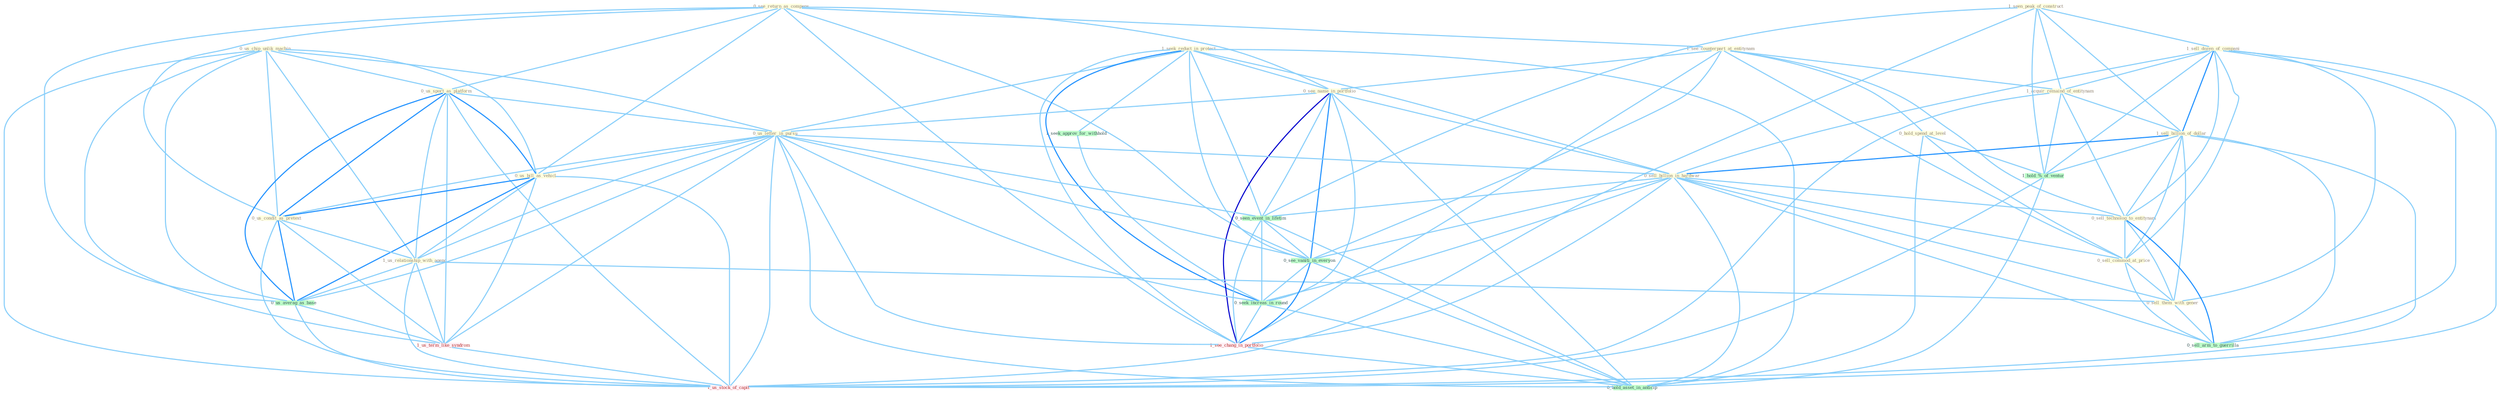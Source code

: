 Graph G{ 
    node
    [shape=polygon,style=filled,width=.5,height=.06,color="#BDFCC9",fixedsize=true,fontsize=4,
    fontcolor="#2f4f4f"];
    {node
    [color="#ffffe0", fontcolor="#8b7d6b"] "0_see_return_as_compens " "1_see_counterpart_at_entitynam " "0_us_chip_unlik_machin " "1_seen_peak_of_construct " "1_seek_reduct_in_protect " "0_us_sport_as_platform " "0_see_name_in_portfolio " "0_us_letter_in_pursu " "0_us_bill_as_vehicl " "0_us_condit_as_pretext " "1_us_relationship_with_agenc " "0_hold_spend_at_level " "1_sell_dozen_of_compani " "1_acquir_remaind_of_entitynam " "1_sell_billion_of_dollar " "0_sell_billion_in_hardwar " "0_sell_technolog_to_entitynam " "0_sell_commod_at_price " "0_sell_them_with_gener "}
{node [color="#fff0f5", fontcolor="#b22222"] "1_us_term_like_syndrom " "1_us_stock_of_capit " "1_see_chang_in_portfolio "}
edge [color="#B0E2FF"];

	"0_see_return_as_compens " -- "1_see_counterpart_at_entitynam " [w="1", color="#87cefa" ];
	"0_see_return_as_compens " -- "0_us_sport_as_platform " [w="1", color="#87cefa" ];
	"0_see_return_as_compens " -- "0_see_name_in_portfolio " [w="1", color="#87cefa" ];
	"0_see_return_as_compens " -- "0_us_bill_as_vehicl " [w="1", color="#87cefa" ];
	"0_see_return_as_compens " -- "0_us_condit_as_pretext " [w="1", color="#87cefa" ];
	"0_see_return_as_compens " -- "0_us_averag_as_base " [w="1", color="#87cefa" ];
	"0_see_return_as_compens " -- "0_see_vaniti_in_everyon " [w="1", color="#87cefa" ];
	"0_see_return_as_compens " -- "1_see_chang_in_portfolio " [w="1", color="#87cefa" ];
	"1_see_counterpart_at_entitynam " -- "0_see_name_in_portfolio " [w="1", color="#87cefa" ];
	"1_see_counterpart_at_entitynam " -- "0_hold_spend_at_level " [w="1", color="#87cefa" ];
	"1_see_counterpart_at_entitynam " -- "1_acquir_remaind_of_entitynam " [w="1", color="#87cefa" ];
	"1_see_counterpart_at_entitynam " -- "0_sell_technolog_to_entitynam " [w="1", color="#87cefa" ];
	"1_see_counterpart_at_entitynam " -- "0_sell_commod_at_price " [w="1", color="#87cefa" ];
	"1_see_counterpart_at_entitynam " -- "0_see_vaniti_in_everyon " [w="1", color="#87cefa" ];
	"1_see_counterpart_at_entitynam " -- "1_see_chang_in_portfolio " [w="1", color="#87cefa" ];
	"0_us_chip_unlik_machin " -- "0_us_sport_as_platform " [w="1", color="#87cefa" ];
	"0_us_chip_unlik_machin " -- "0_us_letter_in_pursu " [w="1", color="#87cefa" ];
	"0_us_chip_unlik_machin " -- "0_us_bill_as_vehicl " [w="1", color="#87cefa" ];
	"0_us_chip_unlik_machin " -- "0_us_condit_as_pretext " [w="1", color="#87cefa" ];
	"0_us_chip_unlik_machin " -- "1_us_relationship_with_agenc " [w="1", color="#87cefa" ];
	"0_us_chip_unlik_machin " -- "0_us_averag_as_base " [w="1", color="#87cefa" ];
	"0_us_chip_unlik_machin " -- "1_us_term_like_syndrom " [w="1", color="#87cefa" ];
	"0_us_chip_unlik_machin " -- "1_us_stock_of_capit " [w="1", color="#87cefa" ];
	"1_seen_peak_of_construct " -- "1_sell_dozen_of_compani " [w="1", color="#87cefa" ];
	"1_seen_peak_of_construct " -- "1_acquir_remaind_of_entitynam " [w="1", color="#87cefa" ];
	"1_seen_peak_of_construct " -- "1_sell_billion_of_dollar " [w="1", color="#87cefa" ];
	"1_seen_peak_of_construct " -- "0_seen_event_in_lifetim " [w="1", color="#87cefa" ];
	"1_seen_peak_of_construct " -- "1_hold_%_of_ventur " [w="1", color="#87cefa" ];
	"1_seen_peak_of_construct " -- "1_us_stock_of_capit " [w="1", color="#87cefa" ];
	"1_seek_reduct_in_protect " -- "0_see_name_in_portfolio " [w="1", color="#87cefa" ];
	"1_seek_reduct_in_protect " -- "0_us_letter_in_pursu " [w="1", color="#87cefa" ];
	"1_seek_reduct_in_protect " -- "0_sell_billion_in_hardwar " [w="1", color="#87cefa" ];
	"1_seek_reduct_in_protect " -- "0_seen_event_in_lifetim " [w="1", color="#87cefa" ];
	"1_seek_reduct_in_protect " -- "1_seek_approv_for_withhold " [w="1", color="#87cefa" ];
	"1_seek_reduct_in_protect " -- "0_see_vaniti_in_everyon " [w="1", color="#87cefa" ];
	"1_seek_reduct_in_protect " -- "0_seek_increas_in_round " [w="2", color="#1e90ff" , len=0.8];
	"1_seek_reduct_in_protect " -- "1_see_chang_in_portfolio " [w="1", color="#87cefa" ];
	"1_seek_reduct_in_protect " -- "0_hold_asset_in_anticip " [w="1", color="#87cefa" ];
	"0_us_sport_as_platform " -- "0_us_letter_in_pursu " [w="1", color="#87cefa" ];
	"0_us_sport_as_platform " -- "0_us_bill_as_vehicl " [w="2", color="#1e90ff" , len=0.8];
	"0_us_sport_as_platform " -- "0_us_condit_as_pretext " [w="2", color="#1e90ff" , len=0.8];
	"0_us_sport_as_platform " -- "1_us_relationship_with_agenc " [w="1", color="#87cefa" ];
	"0_us_sport_as_platform " -- "0_us_averag_as_base " [w="2", color="#1e90ff" , len=0.8];
	"0_us_sport_as_platform " -- "1_us_term_like_syndrom " [w="1", color="#87cefa" ];
	"0_us_sport_as_platform " -- "1_us_stock_of_capit " [w="1", color="#87cefa" ];
	"0_see_name_in_portfolio " -- "0_us_letter_in_pursu " [w="1", color="#87cefa" ];
	"0_see_name_in_portfolio " -- "0_sell_billion_in_hardwar " [w="1", color="#87cefa" ];
	"0_see_name_in_portfolio " -- "0_seen_event_in_lifetim " [w="1", color="#87cefa" ];
	"0_see_name_in_portfolio " -- "0_see_vaniti_in_everyon " [w="2", color="#1e90ff" , len=0.8];
	"0_see_name_in_portfolio " -- "0_seek_increas_in_round " [w="1", color="#87cefa" ];
	"0_see_name_in_portfolio " -- "1_see_chang_in_portfolio " [w="3", color="#0000cd" , len=0.6];
	"0_see_name_in_portfolio " -- "0_hold_asset_in_anticip " [w="1", color="#87cefa" ];
	"0_us_letter_in_pursu " -- "0_us_bill_as_vehicl " [w="1", color="#87cefa" ];
	"0_us_letter_in_pursu " -- "0_us_condit_as_pretext " [w="1", color="#87cefa" ];
	"0_us_letter_in_pursu " -- "1_us_relationship_with_agenc " [w="1", color="#87cefa" ];
	"0_us_letter_in_pursu " -- "0_sell_billion_in_hardwar " [w="1", color="#87cefa" ];
	"0_us_letter_in_pursu " -- "0_seen_event_in_lifetim " [w="1", color="#87cefa" ];
	"0_us_letter_in_pursu " -- "0_us_averag_as_base " [w="1", color="#87cefa" ];
	"0_us_letter_in_pursu " -- "1_us_term_like_syndrom " [w="1", color="#87cefa" ];
	"0_us_letter_in_pursu " -- "0_see_vaniti_in_everyon " [w="1", color="#87cefa" ];
	"0_us_letter_in_pursu " -- "0_seek_increas_in_round " [w="1", color="#87cefa" ];
	"0_us_letter_in_pursu " -- "1_us_stock_of_capit " [w="1", color="#87cefa" ];
	"0_us_letter_in_pursu " -- "1_see_chang_in_portfolio " [w="1", color="#87cefa" ];
	"0_us_letter_in_pursu " -- "0_hold_asset_in_anticip " [w="1", color="#87cefa" ];
	"0_us_bill_as_vehicl " -- "0_us_condit_as_pretext " [w="2", color="#1e90ff" , len=0.8];
	"0_us_bill_as_vehicl " -- "1_us_relationship_with_agenc " [w="1", color="#87cefa" ];
	"0_us_bill_as_vehicl " -- "0_us_averag_as_base " [w="2", color="#1e90ff" , len=0.8];
	"0_us_bill_as_vehicl " -- "1_us_term_like_syndrom " [w="1", color="#87cefa" ];
	"0_us_bill_as_vehicl " -- "1_us_stock_of_capit " [w="1", color="#87cefa" ];
	"0_us_condit_as_pretext " -- "1_us_relationship_with_agenc " [w="1", color="#87cefa" ];
	"0_us_condit_as_pretext " -- "0_us_averag_as_base " [w="2", color="#1e90ff" , len=0.8];
	"0_us_condit_as_pretext " -- "1_us_term_like_syndrom " [w="1", color="#87cefa" ];
	"0_us_condit_as_pretext " -- "1_us_stock_of_capit " [w="1", color="#87cefa" ];
	"1_us_relationship_with_agenc " -- "0_sell_them_with_gener " [w="1", color="#87cefa" ];
	"1_us_relationship_with_agenc " -- "0_us_averag_as_base " [w="1", color="#87cefa" ];
	"1_us_relationship_with_agenc " -- "1_us_term_like_syndrom " [w="1", color="#87cefa" ];
	"1_us_relationship_with_agenc " -- "1_us_stock_of_capit " [w="1", color="#87cefa" ];
	"0_hold_spend_at_level " -- "0_sell_commod_at_price " [w="1", color="#87cefa" ];
	"0_hold_spend_at_level " -- "1_hold_%_of_ventur " [w="1", color="#87cefa" ];
	"0_hold_spend_at_level " -- "0_hold_asset_in_anticip " [w="1", color="#87cefa" ];
	"1_sell_dozen_of_compani " -- "1_acquir_remaind_of_entitynam " [w="1", color="#87cefa" ];
	"1_sell_dozen_of_compani " -- "1_sell_billion_of_dollar " [w="2", color="#1e90ff" , len=0.8];
	"1_sell_dozen_of_compani " -- "0_sell_billion_in_hardwar " [w="1", color="#87cefa" ];
	"1_sell_dozen_of_compani " -- "0_sell_technolog_to_entitynam " [w="1", color="#87cefa" ];
	"1_sell_dozen_of_compani " -- "0_sell_commod_at_price " [w="1", color="#87cefa" ];
	"1_sell_dozen_of_compani " -- "0_sell_them_with_gener " [w="1", color="#87cefa" ];
	"1_sell_dozen_of_compani " -- "1_hold_%_of_ventur " [w="1", color="#87cefa" ];
	"1_sell_dozen_of_compani " -- "0_sell_arm_to_guerrilla " [w="1", color="#87cefa" ];
	"1_sell_dozen_of_compani " -- "1_us_stock_of_capit " [w="1", color="#87cefa" ];
	"1_acquir_remaind_of_entitynam " -- "1_sell_billion_of_dollar " [w="1", color="#87cefa" ];
	"1_acquir_remaind_of_entitynam " -- "0_sell_technolog_to_entitynam " [w="1", color="#87cefa" ];
	"1_acquir_remaind_of_entitynam " -- "1_hold_%_of_ventur " [w="1", color="#87cefa" ];
	"1_acquir_remaind_of_entitynam " -- "1_us_stock_of_capit " [w="1", color="#87cefa" ];
	"1_sell_billion_of_dollar " -- "0_sell_billion_in_hardwar " [w="2", color="#1e90ff" , len=0.8];
	"1_sell_billion_of_dollar " -- "0_sell_technolog_to_entitynam " [w="1", color="#87cefa" ];
	"1_sell_billion_of_dollar " -- "0_sell_commod_at_price " [w="1", color="#87cefa" ];
	"1_sell_billion_of_dollar " -- "0_sell_them_with_gener " [w="1", color="#87cefa" ];
	"1_sell_billion_of_dollar " -- "1_hold_%_of_ventur " [w="1", color="#87cefa" ];
	"1_sell_billion_of_dollar " -- "0_sell_arm_to_guerrilla " [w="1", color="#87cefa" ];
	"1_sell_billion_of_dollar " -- "1_us_stock_of_capit " [w="1", color="#87cefa" ];
	"0_sell_billion_in_hardwar " -- "0_sell_technolog_to_entitynam " [w="1", color="#87cefa" ];
	"0_sell_billion_in_hardwar " -- "0_sell_commod_at_price " [w="1", color="#87cefa" ];
	"0_sell_billion_in_hardwar " -- "0_sell_them_with_gener " [w="1", color="#87cefa" ];
	"0_sell_billion_in_hardwar " -- "0_seen_event_in_lifetim " [w="1", color="#87cefa" ];
	"0_sell_billion_in_hardwar " -- "0_see_vaniti_in_everyon " [w="1", color="#87cefa" ];
	"0_sell_billion_in_hardwar " -- "0_sell_arm_to_guerrilla " [w="1", color="#87cefa" ];
	"0_sell_billion_in_hardwar " -- "0_seek_increas_in_round " [w="1", color="#87cefa" ];
	"0_sell_billion_in_hardwar " -- "1_see_chang_in_portfolio " [w="1", color="#87cefa" ];
	"0_sell_billion_in_hardwar " -- "0_hold_asset_in_anticip " [w="1", color="#87cefa" ];
	"0_sell_technolog_to_entitynam " -- "0_sell_commod_at_price " [w="1", color="#87cefa" ];
	"0_sell_technolog_to_entitynam " -- "0_sell_them_with_gener " [w="1", color="#87cefa" ];
	"0_sell_technolog_to_entitynam " -- "0_sell_arm_to_guerrilla " [w="2", color="#1e90ff" , len=0.8];
	"0_sell_commod_at_price " -- "0_sell_them_with_gener " [w="1", color="#87cefa" ];
	"0_sell_commod_at_price " -- "0_sell_arm_to_guerrilla " [w="1", color="#87cefa" ];
	"0_sell_them_with_gener " -- "0_sell_arm_to_guerrilla " [w="1", color="#87cefa" ];
	"0_seen_event_in_lifetim " -- "0_see_vaniti_in_everyon " [w="1", color="#87cefa" ];
	"0_seen_event_in_lifetim " -- "0_seek_increas_in_round " [w="1", color="#87cefa" ];
	"0_seen_event_in_lifetim " -- "1_see_chang_in_portfolio " [w="1", color="#87cefa" ];
	"0_seen_event_in_lifetim " -- "0_hold_asset_in_anticip " [w="1", color="#87cefa" ];
	"0_us_averag_as_base " -- "1_us_term_like_syndrom " [w="1", color="#87cefa" ];
	"0_us_averag_as_base " -- "1_us_stock_of_capit " [w="1", color="#87cefa" ];
	"1_us_term_like_syndrom " -- "1_us_stock_of_capit " [w="1", color="#87cefa" ];
	"1_seek_approv_for_withhold " -- "0_seek_increas_in_round " [w="1", color="#87cefa" ];
	"1_hold_%_of_ventur " -- "1_us_stock_of_capit " [w="1", color="#87cefa" ];
	"1_hold_%_of_ventur " -- "0_hold_asset_in_anticip " [w="1", color="#87cefa" ];
	"0_see_vaniti_in_everyon " -- "0_seek_increas_in_round " [w="1", color="#87cefa" ];
	"0_see_vaniti_in_everyon " -- "1_see_chang_in_portfolio " [w="2", color="#1e90ff" , len=0.8];
	"0_see_vaniti_in_everyon " -- "0_hold_asset_in_anticip " [w="1", color="#87cefa" ];
	"0_seek_increas_in_round " -- "1_see_chang_in_portfolio " [w="1", color="#87cefa" ];
	"0_seek_increas_in_round " -- "0_hold_asset_in_anticip " [w="1", color="#87cefa" ];
	"1_see_chang_in_portfolio " -- "0_hold_asset_in_anticip " [w="1", color="#87cefa" ];
}